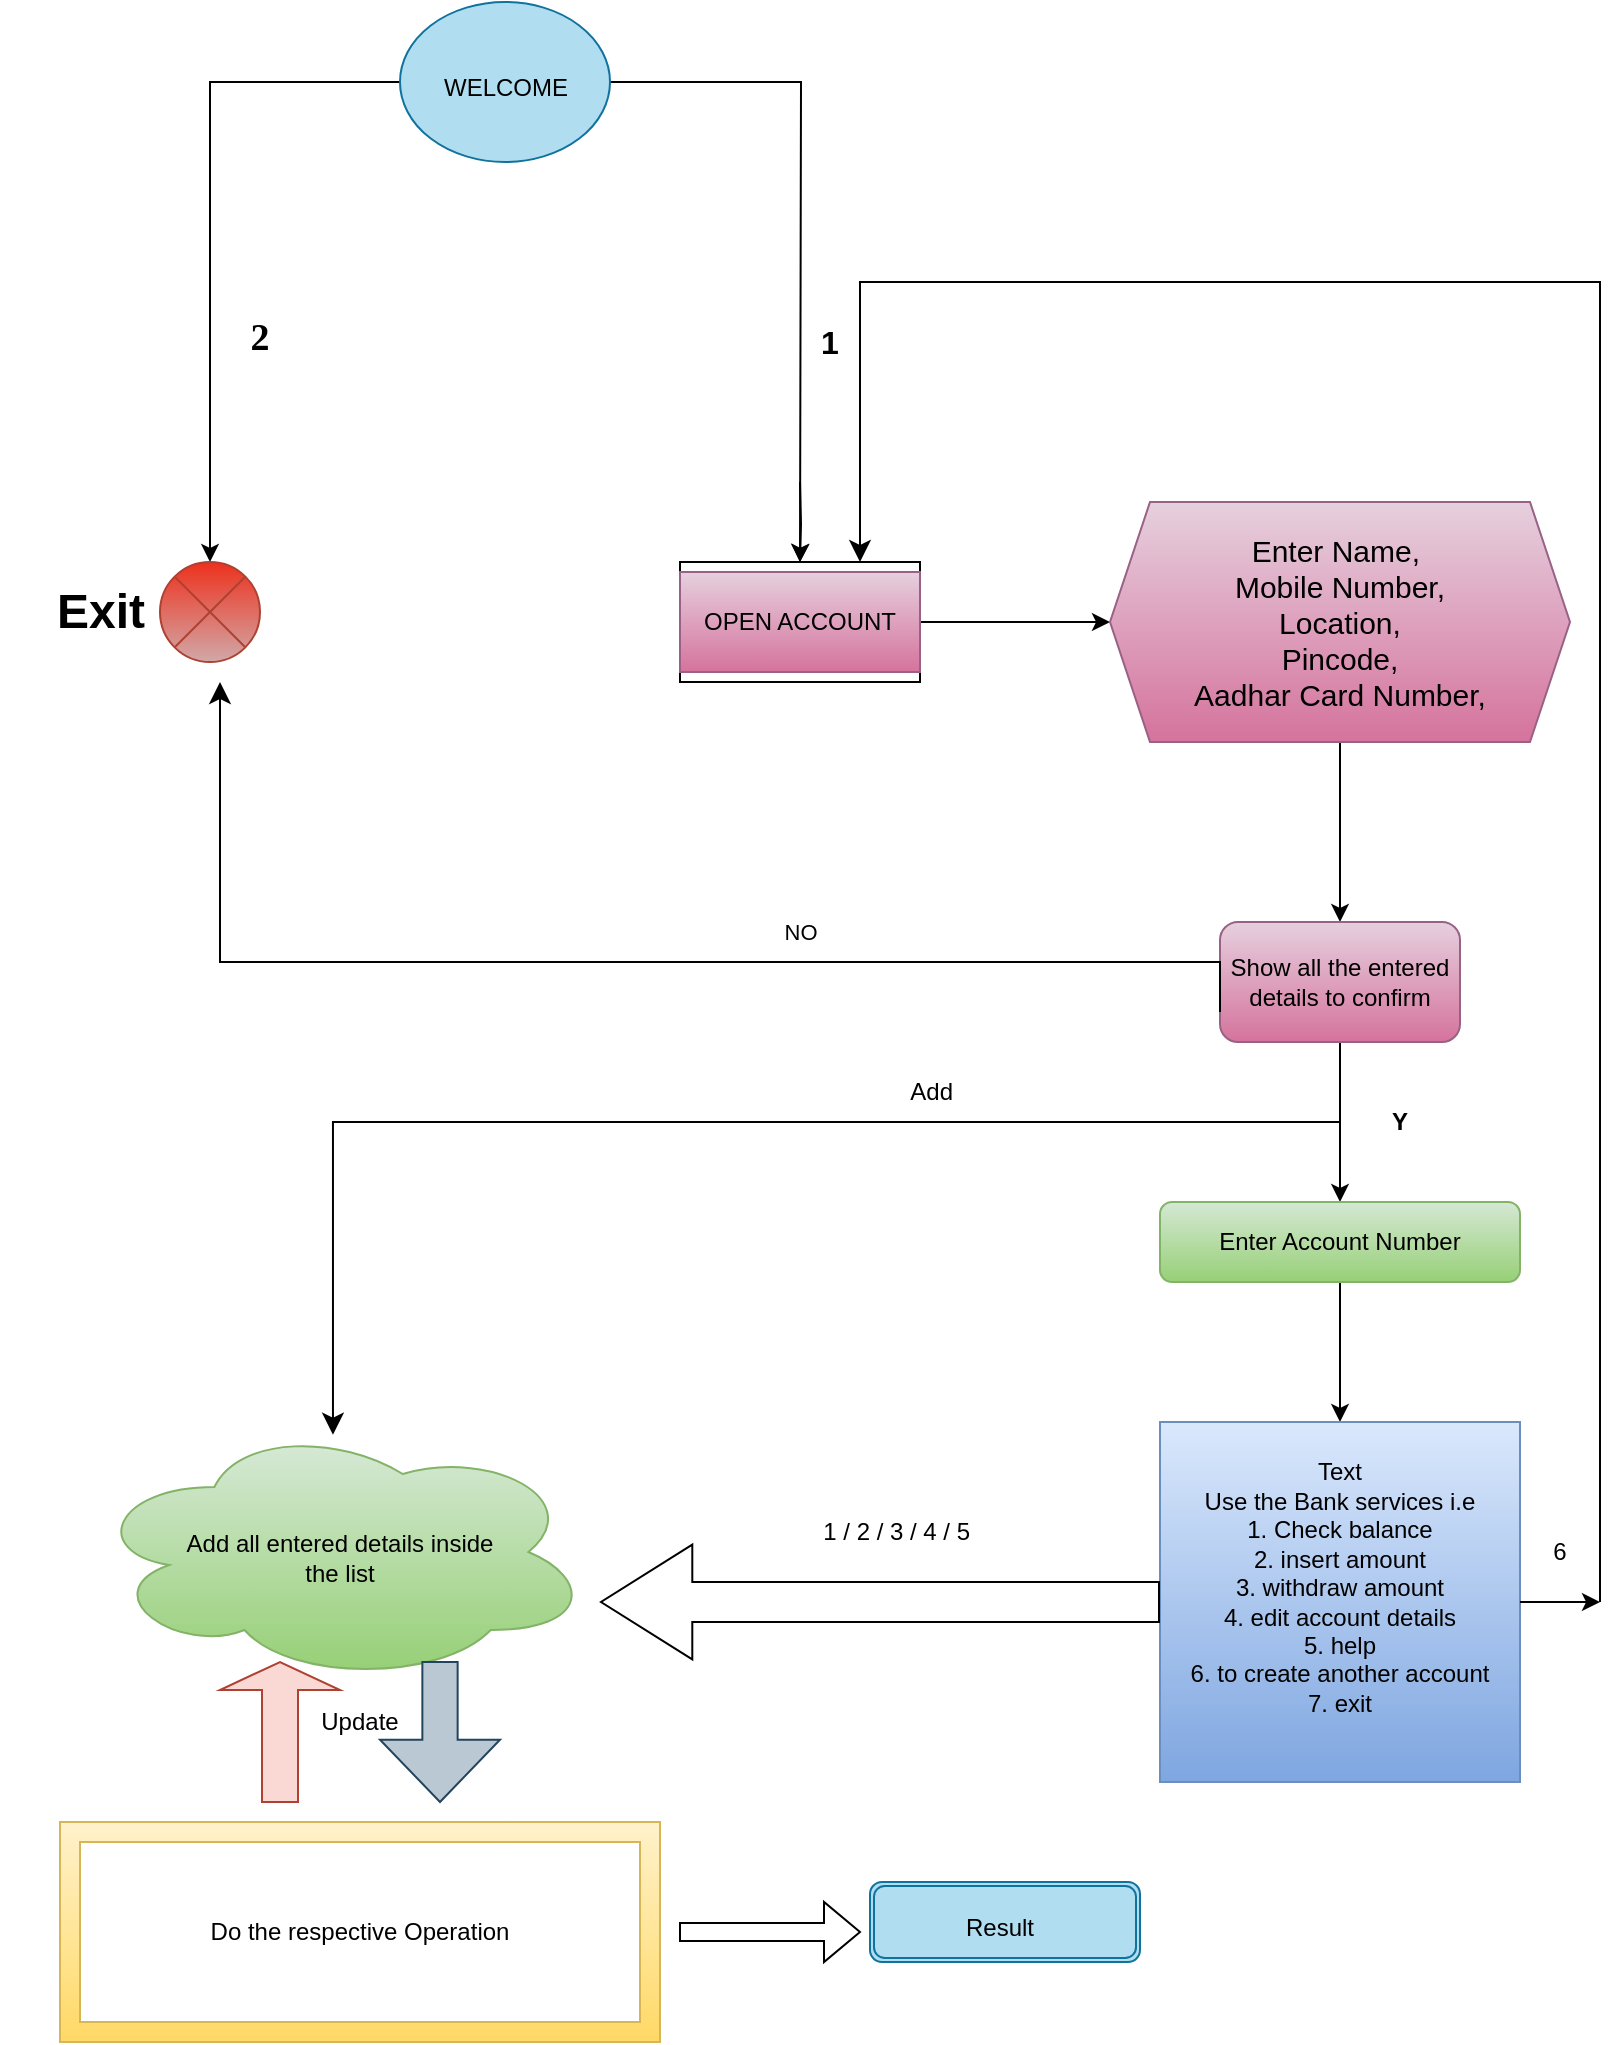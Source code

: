 <mxfile version="22.1.16" type="device">
  <diagram name="Page-1" id="zdfs-AasULe0J1CP9fPH">
    <mxGraphModel dx="1231" dy="1158" grid="1" gridSize="10" guides="1" tooltips="1" connect="1" arrows="1" fold="1" page="1" pageScale="1" pageWidth="850" pageHeight="1100" math="0" shadow="0">
      <root>
        <mxCell id="0" />
        <mxCell id="1" parent="0" />
        <mxCell id="4Y1HdvVBECPAu4U7Cjkl-18" style="edgeStyle=orthogonalEdgeStyle;rounded=0;orthogonalLoop=1;jettySize=auto;html=1;exitX=0;exitY=0.5;exitDx=0;exitDy=0;entryX=0.5;entryY=0;entryDx=0;entryDy=0;" parent="1" source="4Y1HdvVBECPAu4U7Cjkl-1" target="PLrm1QrhNxz2fBl1tg_x-34" edge="1">
          <mxGeometry relative="1" as="geometry">
            <mxPoint x="40" y="180" as="targetPoint" />
          </mxGeometry>
        </mxCell>
        <mxCell id="PLrm1QrhNxz2fBl1tg_x-2" style="edgeStyle=orthogonalEdgeStyle;rounded=0;orthogonalLoop=1;jettySize=auto;html=1;" edge="1" parent="1" source="4Y1HdvVBECPAu4U7Cjkl-1">
          <mxGeometry relative="1" as="geometry">
            <mxPoint x="420" y="350" as="targetPoint" />
          </mxGeometry>
        </mxCell>
        <mxCell id="4Y1HdvVBECPAu4U7Cjkl-1" value="" style="ellipse;whiteSpace=wrap;html=1;fillColor=#b1ddf0;strokeColor=#10739e;" parent="1" vertex="1">
          <mxGeometry x="220" y="70" width="105" height="80" as="geometry" />
        </mxCell>
        <mxCell id="4Y1HdvVBECPAu4U7Cjkl-4" value="" style="edgeStyle=orthogonalEdgeStyle;rounded=0;orthogonalLoop=1;jettySize=auto;html=1;" parent="1" target="4Y1HdvVBECPAu4U7Cjkl-3" edge="1">
          <mxGeometry relative="1" as="geometry">
            <mxPoint x="420" y="310" as="sourcePoint" />
          </mxGeometry>
        </mxCell>
        <mxCell id="4Y1HdvVBECPAu4U7Cjkl-3" value="" style="whiteSpace=wrap;html=1;" parent="1" vertex="1">
          <mxGeometry x="360" y="350" width="120" height="60" as="geometry" />
        </mxCell>
        <mxCell id="4Y1HdvVBECPAu4U7Cjkl-7" value="" style="edgeStyle=orthogonalEdgeStyle;rounded=0;orthogonalLoop=1;jettySize=auto;html=1;" parent="1" source="4Y1HdvVBECPAu4U7Cjkl-5" target="4Y1HdvVBECPAu4U7Cjkl-6" edge="1">
          <mxGeometry relative="1" as="geometry" />
        </mxCell>
        <mxCell id="4Y1HdvVBECPAu4U7Cjkl-5" value="OPEN ACCOUNT" style="text;html=1;strokeColor=#996185;fillColor=#e6d0de;align=center;verticalAlign=middle;whiteSpace=wrap;rounded=0;gradientColor=#d5739d;" parent="1" vertex="1">
          <mxGeometry x="360" y="355" width="120" height="50" as="geometry" />
        </mxCell>
        <mxCell id="PLrm1QrhNxz2fBl1tg_x-9" value="" style="edgeStyle=orthogonalEdgeStyle;rounded=0;orthogonalLoop=1;jettySize=auto;html=1;" edge="1" parent="1" source="4Y1HdvVBECPAu4U7Cjkl-6" target="PLrm1QrhNxz2fBl1tg_x-7">
          <mxGeometry relative="1" as="geometry" />
        </mxCell>
        <mxCell id="4Y1HdvVBECPAu4U7Cjkl-6" value="&lt;span style=&quot;font-size: 15px;&quot;&gt;Enter Name,&amp;nbsp;&lt;br&gt;Mobile Number,&lt;br&gt;Location,&lt;br&gt;Pincode,&lt;br&gt;Aadhar Card Number,&lt;br&gt;&lt;/span&gt;" style="shape=hexagon;perimeter=hexagonPerimeter2;whiteSpace=wrap;html=1;fixedSize=1;fillColor=#e6d0de;gradientColor=#d5739d;strokeColor=#996185;" parent="1" vertex="1">
          <mxGeometry x="575" y="320" width="230" height="120" as="geometry" />
        </mxCell>
        <mxCell id="4Y1HdvVBECPAu4U7Cjkl-8" value="1" style="text;html=1;strokeColor=none;fillColor=none;align=center;verticalAlign=middle;whiteSpace=wrap;rounded=0;fontSize=16;fontStyle=1" parent="1" vertex="1">
          <mxGeometry x="425" y="230" width="20" height="20" as="geometry" />
        </mxCell>
        <mxCell id="PLrm1QrhNxz2fBl1tg_x-30" value="" style="edgeStyle=none;rounded=0;orthogonalLoop=1;jettySize=auto;html=1;" edge="1" parent="1" source="PLrm1QrhNxz2fBl1tg_x-7" target="PLrm1QrhNxz2fBl1tg_x-10">
          <mxGeometry relative="1" as="geometry">
            <Array as="points">
              <mxPoint x="690" y="630" />
            </Array>
          </mxGeometry>
        </mxCell>
        <mxCell id="PLrm1QrhNxz2fBl1tg_x-7" value="Show all the entered details to confirm" style="rounded=1;whiteSpace=wrap;html=1;fillColor=#e6d0de;gradientColor=#d5739d;strokeColor=#996185;" vertex="1" parent="1">
          <mxGeometry x="630" y="530" width="120" height="60" as="geometry" />
        </mxCell>
        <mxCell id="PLrm1QrhNxz2fBl1tg_x-14" value="" style="edgeStyle=orthogonalEdgeStyle;rounded=0;orthogonalLoop=1;jettySize=auto;html=1;" edge="1" parent="1" source="PLrm1QrhNxz2fBl1tg_x-10" target="PLrm1QrhNxz2fBl1tg_x-13">
          <mxGeometry relative="1" as="geometry" />
        </mxCell>
        <mxCell id="PLrm1QrhNxz2fBl1tg_x-10" value="Enter Account Number" style="rounded=1;whiteSpace=wrap;html=1;fillColor=#d5e8d4;gradientColor=#97d077;strokeColor=#82b366;" vertex="1" parent="1">
          <mxGeometry x="600" y="670" width="180" height="40" as="geometry" />
        </mxCell>
        <mxCell id="PLrm1QrhNxz2fBl1tg_x-13" value="Use the Bank services i.e&lt;br&gt;1. Check balance&lt;br&gt;2. insert amount&lt;br&gt;3. withdraw amount&lt;br&gt;4. edit account details&lt;br&gt;5. help&lt;br&gt;6. to create another account&lt;br&gt;7. exit" style="whiteSpace=wrap;html=1;aspect=fixed;fillColor=#dae8fc;gradientColor=#7ea6e0;strokeColor=#6c8ebf;" vertex="1" parent="1">
          <mxGeometry x="600" y="780" width="180" height="180" as="geometry" />
        </mxCell>
        <mxCell id="PLrm1QrhNxz2fBl1tg_x-16" value="" style="ellipse;shape=cloud;whiteSpace=wrap;html=1;fillColor=#d5e8d4;gradientColor=#97d077;strokeColor=#82b366;" vertex="1" parent="1">
          <mxGeometry x="64.37" y="780" width="251.25" height="130" as="geometry" />
        </mxCell>
        <mxCell id="PLrm1QrhNxz2fBl1tg_x-17" value="Add all entered details inside the list" style="text;html=1;strokeColor=none;fillColor=none;align=center;verticalAlign=middle;whiteSpace=wrap;rounded=0;" vertex="1" parent="1">
          <mxGeometry x="110" y="830" width="160" height="35" as="geometry" />
        </mxCell>
        <mxCell id="PLrm1QrhNxz2fBl1tg_x-32" value="&lt;b&gt;Y&lt;/b&gt;" style="text;html=1;strokeColor=none;fillColor=none;align=center;verticalAlign=middle;whiteSpace=wrap;rounded=0;" vertex="1" parent="1">
          <mxGeometry x="690" y="600" width="60" height="60" as="geometry" />
        </mxCell>
        <mxCell id="PLrm1QrhNxz2fBl1tg_x-34" value="" style="shape=sumEllipse;perimeter=ellipsePerimeter;whiteSpace=wrap;html=1;backgroundOutline=1;fillColor=#ed311d;strokeColor=#ae4132;gradientColor=#d1a8a8;" vertex="1" parent="1">
          <mxGeometry x="100" y="350" width="50" height="50" as="geometry" />
        </mxCell>
        <mxCell id="PLrm1QrhNxz2fBl1tg_x-40" value="WELCOME" style="text;html=1;strokeColor=none;fillColor=none;align=center;verticalAlign=middle;whiteSpace=wrap;rounded=0;" vertex="1" parent="1">
          <mxGeometry x="242.5" y="95" width="60" height="35" as="geometry" />
        </mxCell>
        <mxCell id="PLrm1QrhNxz2fBl1tg_x-42" value="Add&amp;nbsp;" style="text;html=1;strokeColor=none;fillColor=none;align=center;verticalAlign=middle;whiteSpace=wrap;rounded=0;" vertex="1" parent="1">
          <mxGeometry x="445" y="600" width="85" height="30" as="geometry" />
        </mxCell>
        <mxCell id="PLrm1QrhNxz2fBl1tg_x-44" style="edgeStyle=none;rounded=0;orthogonalLoop=1;jettySize=auto;html=1;exitX=0.75;exitY=1;exitDx=0;exitDy=0;" edge="1" parent="1" source="PLrm1QrhNxz2fBl1tg_x-40" target="PLrm1QrhNxz2fBl1tg_x-40">
          <mxGeometry relative="1" as="geometry" />
        </mxCell>
        <mxCell id="PLrm1QrhNxz2fBl1tg_x-52" value="" style="shape=flexArrow;endArrow=classic;html=1;rounded=0;exitX=0;exitY=0.5;exitDx=0;exitDy=0;endWidth=36.471;endSize=14.883;width=20;" edge="1" parent="1" source="PLrm1QrhNxz2fBl1tg_x-13">
          <mxGeometry width="50" height="50" relative="1" as="geometry">
            <mxPoint x="460" y="910" as="sourcePoint" />
            <mxPoint x="320" y="870" as="targetPoint" />
          </mxGeometry>
        </mxCell>
        <mxCell id="PLrm1QrhNxz2fBl1tg_x-67" value="" style="verticalLabelPosition=bottom;verticalAlign=top;html=1;shape=mxgraph.basic.frame;dx=10;whiteSpace=wrap;fillColor=#fff2cc;gradientColor=#ffd966;strokeColor=#d6b656;" vertex="1" parent="1">
          <mxGeometry x="50" y="980" width="300" height="110" as="geometry" />
        </mxCell>
        <mxCell id="PLrm1QrhNxz2fBl1tg_x-70" value="" style="shape=singleArrow;direction=south;whiteSpace=wrap;html=1;arrowWidth=0.294;arrowSize=0.445;fillColor=#bac8d3;strokeColor=#23445d;" vertex="1" parent="1">
          <mxGeometry x="210" y="900" width="60" height="70" as="geometry" />
        </mxCell>
        <mxCell id="PLrm1QrhNxz2fBl1tg_x-71" value="&amp;nbsp;Do the respective Operation&amp;nbsp;" style="text;html=1;strokeColor=none;fillColor=none;align=center;verticalAlign=middle;whiteSpace=wrap;rounded=0;" vertex="1" parent="1">
          <mxGeometry x="120" y="1020" width="160" height="30" as="geometry" />
        </mxCell>
        <mxCell id="PLrm1QrhNxz2fBl1tg_x-86" value="" style="edgeStyle=elbowEdgeStyle;elbow=vertical;endArrow=classic;html=1;curved=0;rounded=0;endSize=8;startSize=8;exitX=0;exitY=0.25;exitDx=0;exitDy=0;entryX=0.486;entryY=0.049;entryDx=0;entryDy=0;entryPerimeter=0;" edge="1" parent="1" source="PLrm1QrhNxz2fBl1tg_x-32" target="PLrm1QrhNxz2fBl1tg_x-16">
          <mxGeometry width="50" height="50" relative="1" as="geometry">
            <mxPoint x="285" y="850" as="sourcePoint" />
            <mxPoint x="190" y="650" as="targetPoint" />
            <Array as="points">
              <mxPoint x="330" y="630" />
            </Array>
          </mxGeometry>
        </mxCell>
        <mxCell id="PLrm1QrhNxz2fBl1tg_x-92" value="6" style="text;html=1;strokeColor=none;fillColor=none;align=center;verticalAlign=middle;whiteSpace=wrap;rounded=0;" vertex="1" parent="1">
          <mxGeometry x="770" y="830" width="60" height="30" as="geometry" />
        </mxCell>
        <mxCell id="PLrm1QrhNxz2fBl1tg_x-101" value="" style="edgeStyle=elbowEdgeStyle;elbow=vertical;endArrow=classic;html=1;curved=0;rounded=0;endSize=8;startSize=8;" edge="1" parent="1">
          <mxGeometry width="50" height="50" relative="1" as="geometry">
            <mxPoint x="820" y="870" as="sourcePoint" />
            <mxPoint x="450" y="350" as="targetPoint" />
            <Array as="points">
              <mxPoint x="770" y="210" />
            </Array>
          </mxGeometry>
        </mxCell>
        <mxCell id="PLrm1QrhNxz2fBl1tg_x-105" value="" style="endArrow=classic;html=1;rounded=0;exitX=1;exitY=0.5;exitDx=0;exitDy=0;" edge="1" parent="1" source="PLrm1QrhNxz2fBl1tg_x-13">
          <mxGeometry width="50" height="50" relative="1" as="geometry">
            <mxPoint x="770" y="920" as="sourcePoint" />
            <mxPoint x="820" y="870" as="targetPoint" />
          </mxGeometry>
        </mxCell>
        <mxCell id="PLrm1QrhNxz2fBl1tg_x-107" value="Text" style="text;html=1;strokeColor=none;fillColor=none;align=center;verticalAlign=middle;whiteSpace=wrap;rounded=0;" vertex="1" parent="1">
          <mxGeometry x="660" y="790" width="60" height="30" as="geometry" />
        </mxCell>
        <mxCell id="PLrm1QrhNxz2fBl1tg_x-111" value="&lt;font style=&quot;font-size: 19px;&quot;&gt;2&lt;/font&gt;" style="text;html=1;strokeColor=none;fillColor=none;align=center;verticalAlign=middle;whiteSpace=wrap;rounded=0;fontSize=19;fontFamily=Comic Sans MS;fontStyle=1" vertex="1" parent="1">
          <mxGeometry x="100" y="205" width="100" height="65" as="geometry" />
        </mxCell>
        <mxCell id="PLrm1QrhNxz2fBl1tg_x-114" value="" style="edgeStyle=elbowEdgeStyle;elbow=vertical;endArrow=classic;html=1;curved=0;rounded=0;endSize=8;startSize=8;exitX=0;exitY=0.75;exitDx=0;exitDy=0;" edge="1" parent="1" source="PLrm1QrhNxz2fBl1tg_x-7">
          <mxGeometry width="50" height="50" relative="1" as="geometry">
            <mxPoint x="340" y="570" as="sourcePoint" />
            <mxPoint x="130" y="410" as="targetPoint" />
            <Array as="points">
              <mxPoint x="170" y="550" />
            </Array>
          </mxGeometry>
        </mxCell>
        <mxCell id="PLrm1QrhNxz2fBl1tg_x-115" value="NO" style="text;strokeColor=none;fillColor=none;html=1;fontSize=11;fontStyle=0;verticalAlign=middle;align=center;" vertex="1" parent="1">
          <mxGeometry x="375" y="520" width="90" height="30" as="geometry" />
        </mxCell>
        <mxCell id="PLrm1QrhNxz2fBl1tg_x-116" value="Exit" style="text;strokeColor=none;fillColor=none;html=1;fontSize=24;fontStyle=1;verticalAlign=middle;align=center;" vertex="1" parent="1">
          <mxGeometry x="20" y="360" width="100" height="30" as="geometry" />
        </mxCell>
        <mxCell id="PLrm1QrhNxz2fBl1tg_x-118" value="RESULT" style="text;html=1;strokeColor=none;fillColor=none;align=center;verticalAlign=middle;whiteSpace=wrap;rounded=0;" vertex="1" parent="1">
          <mxGeometry x="465" y="1015" width="60" height="30" as="geometry" />
        </mxCell>
        <mxCell id="PLrm1QrhNxz2fBl1tg_x-122" value="" style="shape=ext;double=1;rounded=1;whiteSpace=wrap;html=1;fillColor=#b1ddf0;strokeColor=#10739e;" vertex="1" parent="1">
          <mxGeometry x="455" y="1010" width="135" height="40" as="geometry" />
        </mxCell>
        <mxCell id="PLrm1QrhNxz2fBl1tg_x-123" value="Result" style="text;html=1;strokeColor=none;fillColor=none;align=center;verticalAlign=middle;whiteSpace=wrap;rounded=0;" vertex="1" parent="1">
          <mxGeometry x="490" y="1015" width="60" height="35" as="geometry" />
        </mxCell>
        <mxCell id="PLrm1QrhNxz2fBl1tg_x-124" value="" style="shape=singleArrow;direction=north;whiteSpace=wrap;html=1;fillColor=#fad9d5;strokeColor=#ae4132;" vertex="1" parent="1">
          <mxGeometry x="130" y="900" width="60" height="70" as="geometry" />
        </mxCell>
        <mxCell id="PLrm1QrhNxz2fBl1tg_x-125" value="" style="shape=singleArrow;whiteSpace=wrap;html=1;" vertex="1" parent="1">
          <mxGeometry x="360" y="1020" width="90" height="30" as="geometry" />
        </mxCell>
        <mxCell id="PLrm1QrhNxz2fBl1tg_x-126" value="Update" style="text;html=1;strokeColor=none;fillColor=none;align=center;verticalAlign=middle;whiteSpace=wrap;rounded=0;" vertex="1" parent="1">
          <mxGeometry x="175" y="920" width="50" height="20" as="geometry" />
        </mxCell>
        <mxCell id="PLrm1QrhNxz2fBl1tg_x-127" value="1 / 2 / 3 / 4 / 5&amp;nbsp;" style="text;html=1;strokeColor=none;fillColor=none;align=center;verticalAlign=middle;whiteSpace=wrap;rounded=0;" vertex="1" parent="1">
          <mxGeometry x="360" y="820" width="220" height="30" as="geometry" />
        </mxCell>
      </root>
    </mxGraphModel>
  </diagram>
</mxfile>
